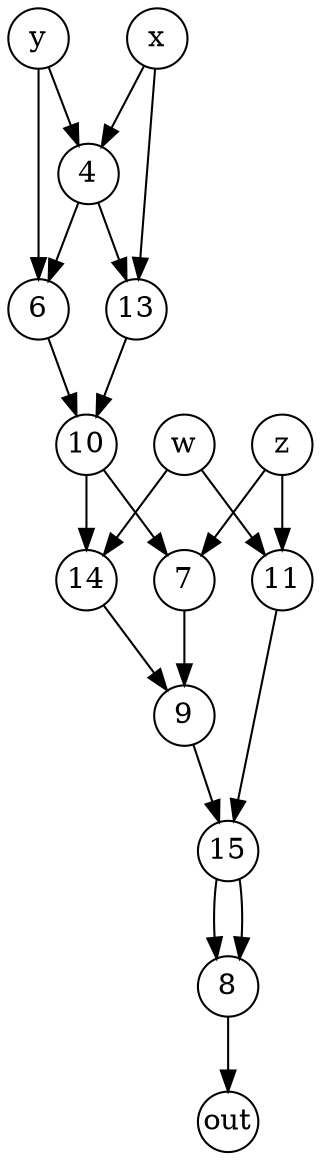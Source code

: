 digraph MVGSimpleG1_10 {
	rankdir=UD
	node [fixedsize=true shape=circle width=.4]
	0 [label=x]
	1 [label=y]
	2 [label=z]
	3 [label=w]
	16 [label=out]
	0 -> 4
	1 -> 4
	1 -> 6
	4 -> 6
	2 -> 7
	10 -> 7
	15 -> 8
	15 -> 8
	14 -> 9
	7 -> 9
	13 -> 10
	6 -> 10
	2 -> 11
	3 -> 11
	4 -> 13
	0 -> 13
	10 -> 14
	3 -> 14
	11 -> 15
	9 -> 15
	8 -> 16
}
